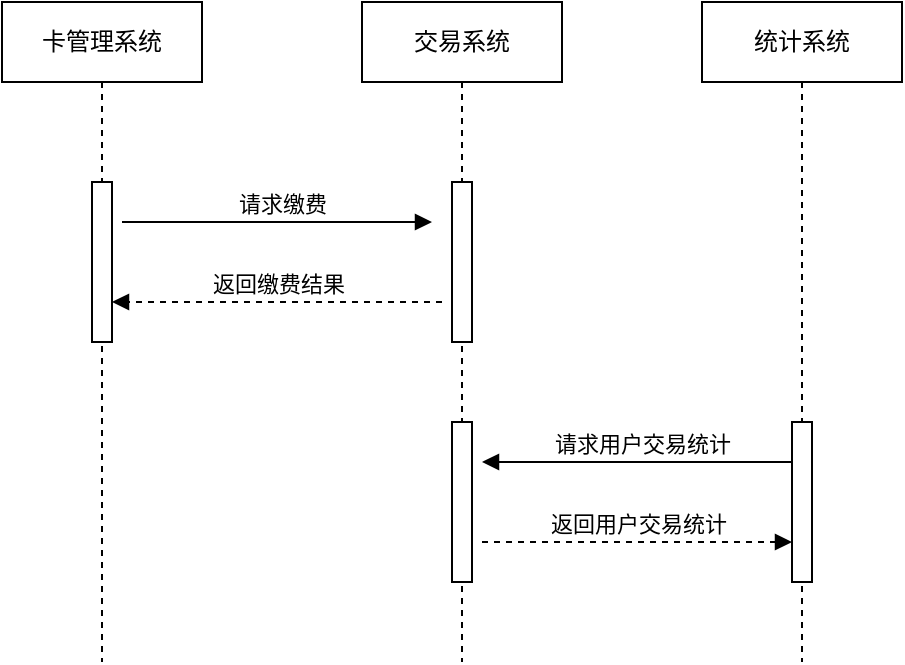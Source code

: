 <mxfile version="13.8.1" type="github">
  <diagram name="Page-1" id="c4acf3e9-155e-7222-9cf6-157b1a14988f">
    <mxGraphModel dx="740" dy="490" grid="1" gridSize="10" guides="1" tooltips="1" connect="1" arrows="1" fold="1" page="1" pageScale="1" pageWidth="850" pageHeight="1100" background="#ffffff" math="0" shadow="0">
      <root>
        <mxCell id="0" />
        <mxCell id="1" parent="0" />
        <mxCell id="53CZZgBoNaDwPZmtHsrw-4" value="&lt;span&gt;卡管理系统&lt;/span&gt;" style="shape=umlLifeline;perimeter=lifelinePerimeter;whiteSpace=wrap;html=1;container=1;collapsible=0;recursiveResize=0;outlineConnect=0;" parent="1" vertex="1">
          <mxGeometry x="220" y="190" width="100" height="330" as="geometry" />
        </mxCell>
        <mxCell id="b5Iy8NZqnuBlVS6-48hM-5" value="" style="html=1;points=[];perimeter=orthogonalPerimeter;" vertex="1" parent="53CZZgBoNaDwPZmtHsrw-4">
          <mxGeometry x="45" y="90" width="10" height="80" as="geometry" />
        </mxCell>
        <mxCell id="53CZZgBoNaDwPZmtHsrw-6" value="&lt;span&gt;统计系统&lt;br&gt;&lt;/span&gt;" style="shape=umlLifeline;perimeter=lifelinePerimeter;whiteSpace=wrap;html=1;container=1;collapsible=0;recursiveResize=0;outlineConnect=0;" parent="1" vertex="1">
          <mxGeometry x="570" y="190" width="100" height="330" as="geometry" />
        </mxCell>
        <mxCell id="53CZZgBoNaDwPZmtHsrw-15" value="" style="html=1;points=[];perimeter=orthogonalPerimeter;" parent="53CZZgBoNaDwPZmtHsrw-6" vertex="1">
          <mxGeometry x="45" y="210" width="10" height="80" as="geometry" />
        </mxCell>
        <mxCell id="53CZZgBoNaDwPZmtHsrw-10" value="&lt;span&gt;交易系统&lt;br&gt;&lt;/span&gt;" style="shape=umlLifeline;perimeter=lifelinePerimeter;whiteSpace=wrap;html=1;container=1;collapsible=0;recursiveResize=0;outlineConnect=0;" parent="1" vertex="1">
          <mxGeometry x="400" y="190" width="100" height="330" as="geometry" />
        </mxCell>
        <mxCell id="53CZZgBoNaDwPZmtHsrw-11" value="" style="html=1;points=[];perimeter=orthogonalPerimeter;" parent="53CZZgBoNaDwPZmtHsrw-10" vertex="1">
          <mxGeometry x="45" y="90" width="10" height="80" as="geometry" />
        </mxCell>
        <mxCell id="53CZZgBoNaDwPZmtHsrw-32" value="" style="html=1;points=[];perimeter=orthogonalPerimeter;" parent="53CZZgBoNaDwPZmtHsrw-10" vertex="1">
          <mxGeometry x="45" y="210" width="10" height="80" as="geometry" />
        </mxCell>
        <mxCell id="53CZZgBoNaDwPZmtHsrw-24" value="返回缴费结果" style="html=1;verticalAlign=bottom;endArrow=block;dashed=1;" parent="1" edge="1">
          <mxGeometry width="80" relative="1" as="geometry">
            <mxPoint x="440" y="340" as="sourcePoint" />
            <mxPoint x="275" y="340" as="targetPoint" />
            <Array as="points">
              <mxPoint x="400" y="340" />
            </Array>
          </mxGeometry>
        </mxCell>
        <mxCell id="53CZZgBoNaDwPZmtHsrw-33" value="请求用户交易统计" style="html=1;verticalAlign=bottom;endArrow=none;startArrow=block;startFill=1;endFill=0;" parent="1" edge="1">
          <mxGeometry x="0.03" width="80" relative="1" as="geometry">
            <mxPoint x="460" y="420" as="sourcePoint" />
            <mxPoint x="615" y="420" as="targetPoint" />
            <mxPoint as="offset" />
          </mxGeometry>
        </mxCell>
        <mxCell id="53CZZgBoNaDwPZmtHsrw-34" value="返回用户交易统计" style="html=1;verticalAlign=bottom;endArrow=block;dashed=1;" parent="1" edge="1">
          <mxGeometry width="80" relative="1" as="geometry">
            <mxPoint x="460" y="460" as="sourcePoint" />
            <mxPoint x="615" y="460" as="targetPoint" />
          </mxGeometry>
        </mxCell>
        <mxCell id="b5Iy8NZqnuBlVS6-48hM-4" value="请求缴费" style="html=1;verticalAlign=bottom;endArrow=block;startArrow=none;startFill=0;endFill=1;" edge="1" parent="1">
          <mxGeometry x="0.03" width="80" relative="1" as="geometry">
            <mxPoint x="280" y="300" as="sourcePoint" />
            <mxPoint x="435" y="300" as="targetPoint" />
            <mxPoint as="offset" />
          </mxGeometry>
        </mxCell>
      </root>
    </mxGraphModel>
  </diagram>
</mxfile>
